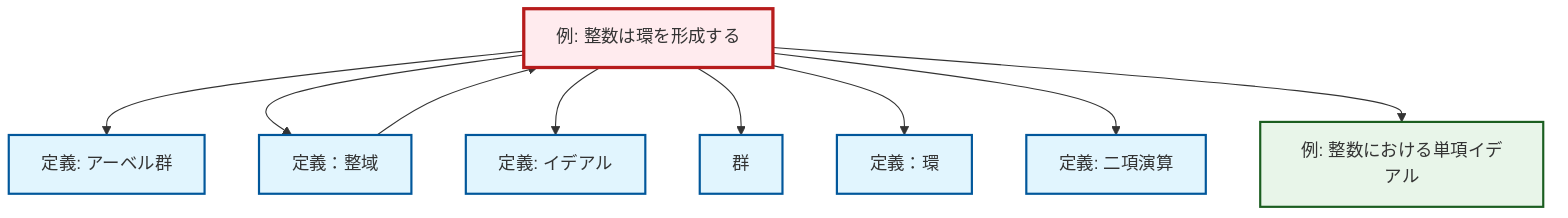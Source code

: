 graph TD
    classDef definition fill:#e1f5fe,stroke:#01579b,stroke-width:2px
    classDef theorem fill:#f3e5f5,stroke:#4a148c,stroke-width:2px
    classDef axiom fill:#fff3e0,stroke:#e65100,stroke-width:2px
    classDef example fill:#e8f5e9,stroke:#1b5e20,stroke-width:2px
    classDef current fill:#ffebee,stroke:#b71c1c,stroke-width:3px
    ex-integers-ring["例: 整数は環を形成する"]:::example
    def-group["群"]:::definition
    ex-principal-ideal["例: 整数における単項イデアル"]:::example
    def-ideal["定義: イデアル"]:::definition
    def-integral-domain["定義：整域"]:::definition
    def-abelian-group["定義: アーベル群"]:::definition
    def-ring["定義：環"]:::definition
    def-binary-operation["定義: 二項演算"]:::definition
    ex-integers-ring --> def-abelian-group
    ex-integers-ring --> def-integral-domain
    ex-integers-ring --> def-ideal
    ex-integers-ring --> def-group
    ex-integers-ring --> def-ring
    ex-integers-ring --> def-binary-operation
    ex-integers-ring --> ex-principal-ideal
    def-integral-domain --> ex-integers-ring
    class ex-integers-ring current